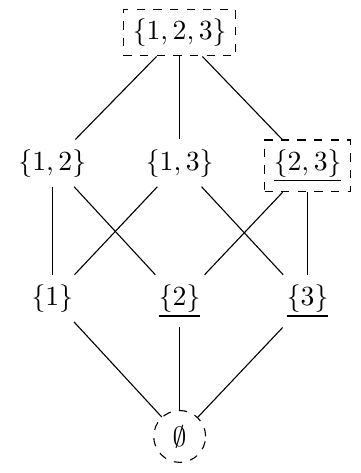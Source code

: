 \documentclass[tikz]{standalone}
\usetikzlibrary{matrix}
\providecommand{\setof}[1]{\left \{ #1 \right \}}
\begin{document}
\begin{tikzpicture}
\matrix (m) at (0,0) [matrix of nodes, column sep = 1em, row sep=3em] {
    & |[draw,dashed]| $\setof{1,2,3}$ & \\
    $\setof{1,2}$ & $\setof{1,3}$ & |[draw,dashed]| \underline{$\setof{2,3}$}\\
    $\setof{1}$ & \underline{$\setof{2}$} & \underline{$\setof{3}$}\\
    & |[draw,dashed,circle]| $\emptyset$ & \\
};
\foreach \Source/\Target in {
    1-2/2-1,
    1-2/2-2,
    1-2/2-3,
    2-1/3-1,
    2-1/3-2,
    2-2/3-1,
    2-2/3-3,
    2-3/3-2,
    2-3/3-3,
    3-1/4-2,
    3-2/4-2,
    3-3/4-2%
    }
    \draw (m-\Source) to (m-\Target);
\end{tikzpicture}
\end{document}
